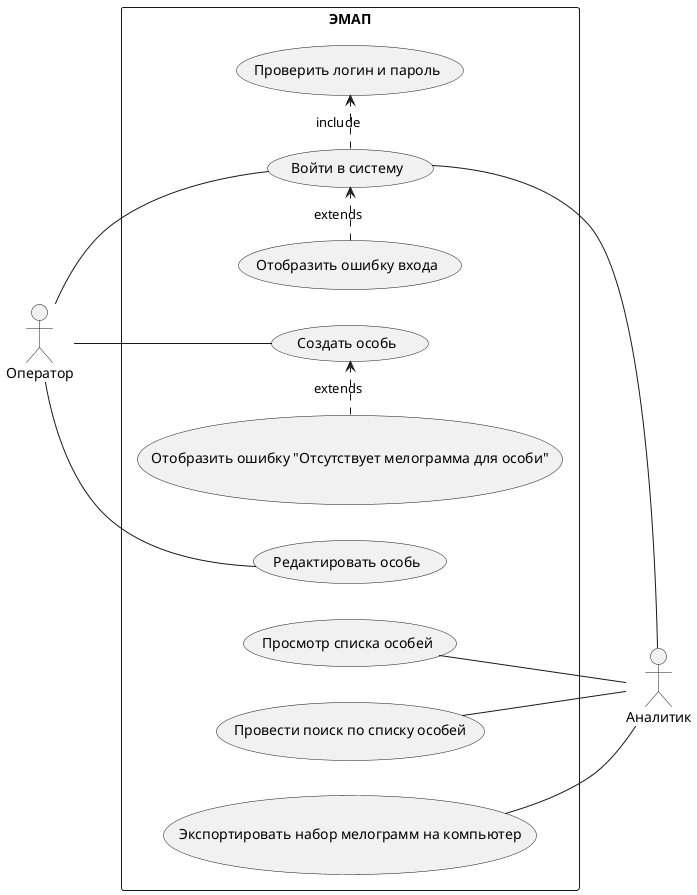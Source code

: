 @startuml UseCase
left to right direction
skinparam packageStyle rect
actor Оператор
actor Аналитик
rectangle ЭМАП {
   Оператор-- (Войти в систему)
   (Войти в систему) .> (Проверить логин и пароль) : include
  (Отобразить ошибку входа) .> (Войти в систему) : extends
   Оператор-- (Создать особь)
   (Отобразить ошибку "Отсутствует мелограмма для особи") .> (Создать особь) : extends
   Оператор-- (Редактировать особь)
   (Войти в систему) -- Аналитик  
   (Просмотр списка особей) -- Аналитик
   (Провести поиск по списку особей) -- Аналитик
   (Экспортировать набор мелограмм на компьютер) -- Аналитик
}
@enduml